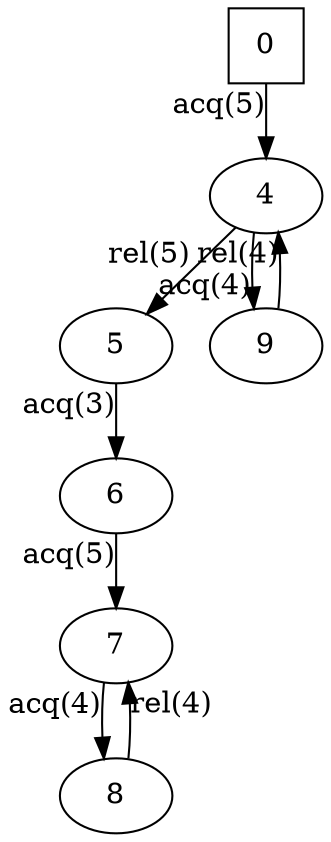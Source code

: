 digraph auto_2{
0[shape=square];
4;
5;
6;
7;
8;
9;
4 -> 5[xlabel="rel(5)"];
4 -> 9[xlabel="acq(4)"];
8 -> 7[xlabel="rel(4)"];
7 -> 8[xlabel="acq(4)"];
6 -> 7[xlabel="acq(5)"];
0 -> 4[xlabel="acq(5)"];
5 -> 6[xlabel="acq(3)"];
9 -> 4[xlabel="rel(4)"];
}
